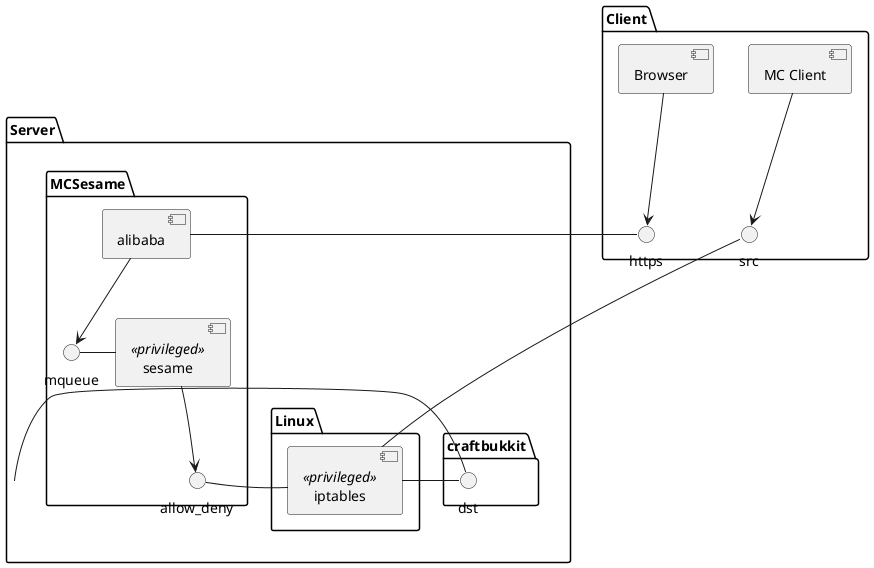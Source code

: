 @startuml

package "Client" {
    [MC Client] --> src
    [Browser] --> https
}

package "Server" {
    package "craftbukkit" {
        dst - [Server]

    }
    package "MCSesame" {
        https - [alibaba]
        [alibaba] --> mqueue
        mqueue - [sesame]
        [sesame] <<privileged>>
        [sesame] --> allow_deny
    }
    package "Linux" {
        [iptables] <<privileged>>
        allow_deny - [iptables]
        dst - [iptables]
        src - [iptables]
    }
}

@enduml